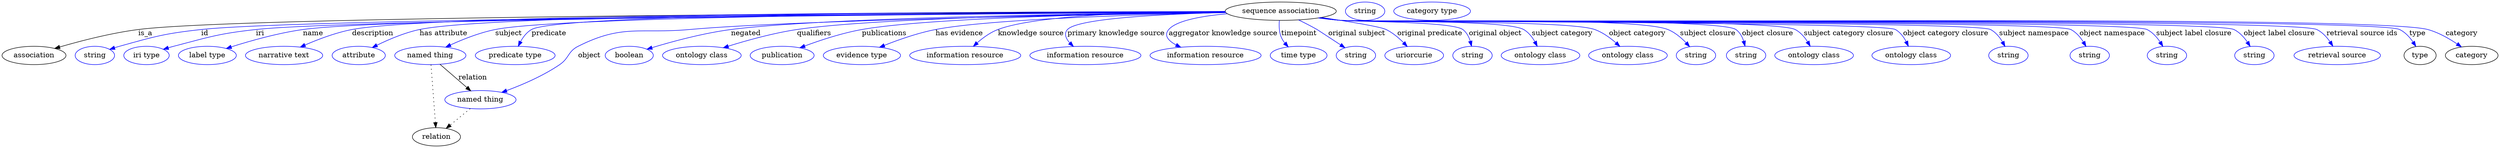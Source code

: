 digraph {
	graph [bb="0,0,4878.7,283"];
	node [label="\N"];
	"sequence association"	[height=0.5,
		label="sequence association",
		pos="2498.4,265",
		width=3.015];
	association	[height=0.5,
		pos="62.394,178",
		width=1.7332];
	"sequence association" -> association	[label=is_a,
		lp="280.39,221.5",
		pos="e,102.91,191.79 2389.9,263.73 1971.7,262.49 477.62,256.19 266.39,229 213.1,222.14 153.57,206.61 112.64,194.67"];
	id	[color=blue,
		height=0.5,
		label=string,
		pos="181.39,178",
		width=1.0652];
	"sequence association" -> id	[color=blue,
		label=id,
		lp="396.39,221.5",
		pos="e,210.38,189.98 2390.1,263.39 1987.2,260.95 588.45,250.98 389.39,229 317.23,221.03 299.34,215.5 229.39,196 226.29,195.13 223.09,\
194.17 219.89,193.15",
		style=solid];
	iri	[color=blue,
		height=0.5,
		label="iri type",
		pos="282.39,178",
		width=1.2277];
	"sequence association" -> iri	[color=blue,
		label=iri,
		lp="503.39,221.5",
		pos="e,315.31,190.16 2390.2,263.29 2000.8,260.56 683.57,249.87 495.39,229 423.23,221 405.62,214.45 335.39,196 332.02,195.11 328.55,194.14 \
325.06,193.12",
		style=solid];
	name	[color=blue,
		height=0.5,
		label="label type",
		pos="401.39,178",
		width=1.5707];
	"sequence association" -> name	[color=blue,
		label=name,
		lp="607.39,221.5",
		pos="e,438.25,191.77 2390,263.56 2011.9,261.81 765.43,254.17 587.39,229 538.92,222.15 485.05,206.78 447.81,194.87",
		style=solid];
	description	[color=blue,
		height=0.5,
		label="narrative text",
		pos="551.39,178",
		width=2.0943];
	"sequence association" -> description	[color=blue,
		label=description,
		lp="723.89,221.5",
		pos="e,582.77,194.4 2390,264.07 2024.3,263.99 850.26,261.21 683.39,229 651.71,222.88 617.7,209.83 592.13,198.6",
		style=solid];
	"has attribute"	[color=blue,
		height=0.5,
		label=attribute,
		pos="696.39,178",
		width=1.4443];
	"sequence association" -> "has attribute"	[color=blue,
		label="has attribute",
		lp="862.39,221.5",
		pos="e,722.86,193.55 2389.7,264.11 2041.6,264.12 968.34,261.48 815.39,229 786.11,222.78 754.98,209.44 731.91,198.1",
		style=solid];
	subject	[color=blue,
		height=0.5,
		label="named thing",
		pos="836.39,178",
		width=1.9318];
	"sequence association" -> subject	[color=blue,
		label=subject,
		lp="989.39,221.5",
		pos="e,866.52,194.37 2389.9,263.73 2063.1,262.6 1101.8,256.91 963.39,229 932.94,222.86 900.37,209.9 875.84,198.71",
		style=solid];
	predicate	[color=blue,
		height=0.5,
		label="predicate type",
		pos="1002.4,178",
		width=2.1665];
	"sequence association" -> predicate	[color=blue,
		label=predicate,
		lp="1068.4,221.5",
		pos="e,1008.4,196.14 2389.9,264.18 2060.9,264.37 1093.2,262.09 1034.4,229 1025,223.69 1017.9,214.33 1012.8,205.13",
		style=solid];
	object	[color=blue,
		height=0.5,
		label="named thing",
		pos="934.39,91",
		width=1.9318];
	"sequence association" -> object	[color=blue,
		label=object,
		lp="1147.4,178",
		pos="e,976.03,105.47 2390.9,262.4 2144.4,258.48 1543.9,247.3 1342.4,229 1245.2,220.17 1212.5,240.02 1125.4,196 1105.2,185.79 1108.1,172.77 \
1089.4,160 1057.3,138.07 1017,120.64 985.5,108.92",
		style=solid];
	negated	[color=blue,
		height=0.5,
		label=boolean,
		pos="1225.4,178",
		width=1.2999];
	"sequence association" -> negated	[color=blue,
		label=negated,
		lp="1452.4,221.5",
		pos="e,1260,190.37 2390.1,263.14 2155.7,260.86 1607.7,253.04 1423.4,229 1369.6,221.98 1309.4,205.49 1269.6,193.36",
		style=solid];
	qualifiers	[color=blue,
		height=0.5,
		label="ontology class",
		pos="1366.4,178",
		width=2.1304];
	"sequence association" -> qualifiers	[color=blue,
		label=qualifiers,
		lp="1585.9,221.5",
		pos="e,1408.3,193.18 2390.3,263.06 2177.4,260.71 1710.9,252.93 1552.4,229 1506.1,222.01 1454.8,207.72 1417.8,196.19",
		style=solid];
	publications	[color=blue,
		height=0.5,
		label=publication,
		pos="1523.4,178",
		width=1.7332];
	"sequence association" -> publications	[color=blue,
		label=publications,
		lp="1723.4,221.5",
		pos="e,1558,193.06 2390.4,262.96 2200.2,260.54 1812.7,252.76 1679.4,229 1640.7,222.11 1598.4,208.11 1567.6,196.67",
		style=solid];
	"has evidence"	[color=blue,
		height=0.5,
		label="evidence type",
		pos="1679.4,178",
		width=2.0943];
	"sequence association" -> "has evidence"	[color=blue,
		label="has evidence",
		lp="1869.9,221.5",
		pos="e,1713.8,194.06 2391.1,262.12 2228.8,258.64 1928.8,249.61 1823.4,229 1788.9,222.26 1751.4,209.05 1723.4,197.9",
		style=solid];
	"knowledge source"	[color=blue,
		height=0.5,
		label="information resource",
		pos="1881.4,178",
		width=3.015];
	"sequence association" -> "knowledge source"	[color=blue,
		label="knowledge source",
		lp="2009.9,221.5",
		pos="e,1897.3,195.93 2389.8,264.68 2252.3,264.25 2023.9,258.82 1945.4,229 1930.4,223.32 1916.2,212.85 1904.9,202.96",
		style=solid];
	"primary knowledge source"	[color=blue,
		height=0.5,
		label="information resource",
		pos="2116.4,178",
		width=3.015];
	"sequence association" -> "primary knowledge source"	[color=blue,
		label="primary knowledge source",
		lp="2176.4,221.5",
		pos="e,2093.1,195.58 2391,262.38 2274.4,259.48 2102,251.41 2081.4,229 2074.1,221.04 2078.2,211.47 2085.7,202.85",
		style=solid];
	"aggregator knowledge source"	[color=blue,
		height=0.5,
		label="information resource",
		pos="2351.4,178",
		width=3.015];
	"sequence association" -> "aggregator knowledge source"	[color=blue,
		label="aggregator knowledge source",
		lp="2385.9,221.5",
		pos="e,2303,194.15 2394,259.99 2345.3,255.69 2294.7,246.91 2279.4,229 2269.3,217.19 2278.7,206.86 2293.6,198.69",
		style=solid];
	timepoint	[color=blue,
		height=0.5,
		label="time type",
		pos="2533.4,178",
		width=1.5346];
	"sequence association" -> timepoint	[color=blue,
		label=timepoint,
		lp="2534.4,221.5",
		pos="e,2513.1,194.83 2495.7,246.69 2494.9,236.76 2495.1,224.26 2499.4,214 2501.1,209.95 2503.5,206.11 2506.2,202.56",
		style=solid];
	"original subject"	[color=blue,
		height=0.5,
		label=string,
		pos="2645.4,178",
		width=1.0652];
	"sequence association" -> "original subject"	[color=blue,
		label="original subject",
		lp="2647.4,221.5",
		pos="e,2623.9,193.16 2533.2,247.93 2544.8,242.25 2557.8,235.62 2569.4,229 2570.6,228.29 2594.6,212.48 2615.4,198.82",
		style=solid];
	"original predicate"	[color=blue,
		height=0.5,
		label=uriorcurie,
		pos="2759.4,178",
		width=1.5887];
	"sequence association" -> "original predicate"	[color=blue,
		label="original predicate",
		lp="2789.9,221.5",
		pos="e,2745.8,195.62 2578,252.67 2630.9,244.75 2692.8,234.63 2704.4,229 2717.2,222.76 2729.2,212.6 2738.7,203.05",
		style=solid];
	"original object"	[color=blue,
		height=0.5,
		label=string,
		pos="2873.4,178",
		width=1.0652];
	"sequence association" -> "original object"	[color=blue,
		label="original object",
		lp="2917.9,221.5",
		pos="e,2871.5,196.19 2575.1,252.18 2588.8,250.29 2603,248.47 2616.4,247 2642.8,244.11 2833.1,244.87 2854.4,229 2861.8,223.49 2866.3,214.74 \
2869,206.09",
		style=solid];
	"subject category"	[color=blue,
		height=0.5,
		label="ontology class",
		pos="3006.4,178",
		width=2.1304];
	"sequence association" -> "subject category"	[color=blue,
		label="subject category",
		lp="3048.9,221.5",
		pos="e,3000,196.05 2574.1,252.03 2588.2,250.12 2602.7,248.33 2616.4,247 2655.9,243.16 2938.9,248.7 2973.4,229 2982.9,223.58 2990.1,214.2 \
2995.4,205.01",
		style=solid];
	"object category"	[color=blue,
		height=0.5,
		label="ontology class",
		pos="3177.4,178",
		width=2.1304];
	"sequence association" -> "object category"	[color=blue,
		label="object category",
		lp="3195.9,221.5",
		pos="e,3161.5,195.84 2573.5,251.96 2587.7,250.02 2602.5,248.25 2616.4,247 2671.3,242.06 3060.5,247.7 3112.4,229 3127.8,223.43 3142.6,\
212.72 3154.1,202.64",
		style=solid];
	"subject closure"	[color=blue,
		height=0.5,
		label=string,
		pos="3310.4,178",
		width=1.0652];
	"sequence association" -> "subject closure"	[color=blue,
		label="subject closure",
		lp="3333.9,221.5",
		pos="e,3297.9,195.35 2573.2,251.91 2587.5,249.97 2602.4,248.2 2616.4,247 2687.2,240.93 3189.5,255.54 3255.4,229 3269.1,223.47 3281.6,\
212.85 3291.2,202.81",
		style=solid];
	"object closure"	[color=blue,
		height=0.5,
		label=string,
		pos="3408.4,178",
		width=1.0652];
	"sequence association" -> "object closure"	[color=blue,
		label="object closure",
		lp="3450.4,221.5",
		pos="e,3406.3,196.39 2572.8,251.9 2587.2,249.94 2602.3,248.18 2616.4,247 2659.1,243.43 3353.2,253.46 3388.4,229 3396.1,223.65 3400.8,\
214.83 3403.7,206.06",
		style=solid];
	"subject category closure"	[color=blue,
		height=0.5,
		label="ontology class",
		pos="3541.4,178",
		width=2.1304];
	"sequence association" -> "subject category closure"	[color=blue,
		label="subject category closure",
		lp="3608.9,221.5",
		pos="e,3533.8,196.22 2572.8,251.86 2587.2,249.91 2602.3,248.16 2616.4,247 2665.6,242.97 3460.6,251.65 3504.4,229 3514.6,223.74 3522.7,\
214.25 3528.7,204.94",
		style=solid];
	"object category closure"	[color=blue,
		height=0.5,
		label="ontology class",
		pos="3731.4,178",
		width=2.1304];
	"sequence association" -> "object category closure"	[color=blue,
		label="object category closure",
		lp="3798.9,221.5",
		pos="e,3725.7,196.15 2572.8,251.82 2587.2,249.87 2602.3,248.13 2616.4,247 2646.4,244.6 3674.2,243.86 3700.4,229 3709.6,223.76 3716.5,\
214.54 3721.3,205.43",
		style=solid];
	"subject namespace"	[color=blue,
		height=0.5,
		label=string,
		pos="3921.4,178",
		width=1.0652];
	"sequence association" -> "subject namespace"	[color=blue,
		label="subject namespace",
		lp="3971.4,221.5",
		pos="e,3914.7,195.72 2572.5,251.83 2587,249.87 2602.2,248.12 2616.4,247 2651.6,244.23 3855.2,245.51 3886.4,229 3896.5,223.66 3904.3,213.98 \
3909.9,204.54",
		style=solid];
	"object namespace"	[color=blue,
		height=0.5,
		label=string,
		pos="4080.4,178",
		width=1.0652];
	"sequence association" -> "object namespace"	[color=blue,
		label="object namespace",
		lp="4124.4,221.5",
		pos="e,4073,195.76 2572.5,251.82 2587,249.86 2602.2,248.11 2616.4,247 2655.9,243.92 4008.1,247.07 4043.4,229 4053.7,223.7 4061.9,214.03 \
4067.9,204.59",
		style=solid];
	"subject label closure"	[color=blue,
		height=0.5,
		label=string,
		pos="4231.4,178",
		width=1.0652];
	"sequence association" -> "subject label closure"	[color=blue,
		label="subject label closure",
		lp="4284.4,221.5",
		pos="e,4223.4,195.79 2572.5,251.8 2587,249.85 2602.2,248.1 2616.4,247 2660,243.62 4153.2,248.43 4192.4,229 4203.1,223.69 4211.8,213.87 \
4218.2,204.33",
		style=solid];
	"object label closure"	[color=blue,
		height=0.5,
		label=string,
		pos="4402.4,178",
		width=1.0652];
	"sequence association" -> "object label closure"	[color=blue,
		label="object label closure",
		lp="4450.9,221.5",
		pos="e,4394.1,195.8 2572.5,251.79 2587,249.83 2602.2,248.09 2616.4,247 2664.8,243.28 4318.8,250.24 4362.4,229 4373.3,223.71 4382.1,213.89 \
4388.7,204.35",
		style=solid];
	"retrieval source ids"	[color=blue,
		height=0.5,
		label="retrieval source",
		pos="4564.4,178",
		width=2.347];
	"sequence association" -> "retrieval source ids"	[color=blue,
		label="retrieval source ids",
		lp="4612.9,221.5",
		pos="e,4555.8,196.3 2572.5,251.78 2587,249.82 2602.2,248.09 2616.4,247 2669.2,242.96 4476.7,252.19 4524.4,229 4535.1,223.79 4543.9,214.17 \
4550.4,204.76",
		style=solid];
	type	[height=0.5,
		pos="4726.4,178",
		width=0.86659];
	"sequence association" -> type	[color=blue,
		label=type,
		lp="4721.4,221.5",
		pos="e,4718.1,195.81 2572.5,251.77 2587,249.82 2602.2,248.08 2616.4,247 2673.7,242.64 4634.7,254.13 4686.4,229 4697.3,223.72 4706.1,213.9 \
4712.7,204.36",
		style=solid];
	category	[height=0.5,
		pos="4827.4,178",
		width=1.4263];
	"sequence association" -> category	[color=blue,
		label=category,
		lp="4807.9,221.5",
		pos="e,4807.2,194.82 2572.5,251.77 2587,249.81 2602.2,248.08 2616.4,247 2734.1,238.06 4627.5,260.21 4741.4,229 4762.1,223.34 4782.9,211.42 \
4798.9,200.65",
		style=solid];
	subject -> object	[label=relation,
		lp="919.39,134.5",
		pos="e,915.56,108.34 855.29,160.61 870.2,147.68 891.19,129.47 907.8,115.07"];
	relation	[height=0.5,
		pos="848.39,18",
		width=1.2999];
	subject -> relation	[pos="e,847.09,36.188 837.7,159.79 839.78,132.48 843.84,78.994 846.31,46.38",
		style=dotted];
	object -> relation	[pos="e,867.35,34.647 914.45,73.533 902.81,63.922 887.97,51.669 875.3,41.213",
		style=dotted];
	association_type	[color=blue,
		height=0.5,
		label=string,
		pos="2663.4,265",
		width=1.0652];
	association_category	[color=blue,
		height=0.5,
		label="category type",
		pos="2794.4,265",
		width=2.0762];
}
